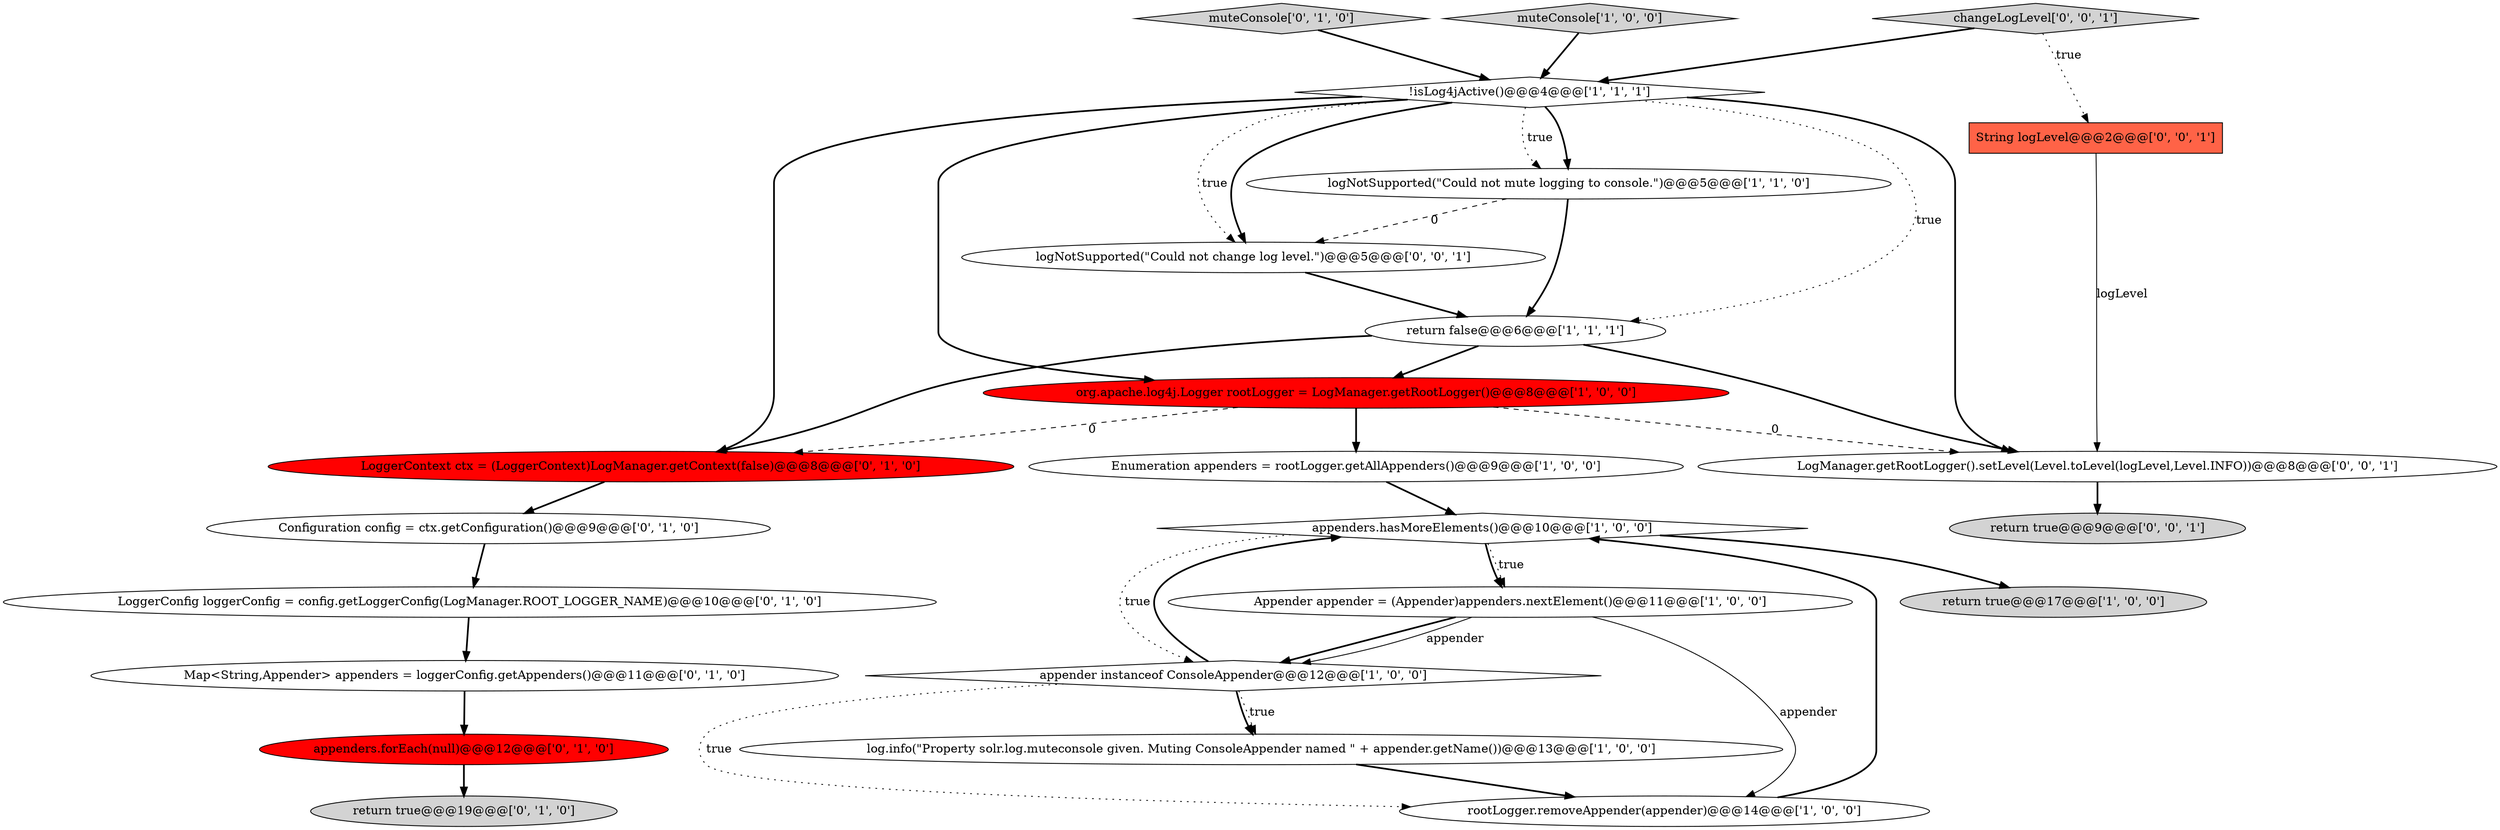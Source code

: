 digraph {
0 [style = filled, label = "org.apache.log4j.Logger rootLogger = LogManager.getRootLogger()@@@8@@@['1', '0', '0']", fillcolor = red, shape = ellipse image = "AAA1AAABBB1BBB"];
2 [style = filled, label = "logNotSupported(\"Could not mute logging to console.\")@@@5@@@['1', '1', '0']", fillcolor = white, shape = ellipse image = "AAA0AAABBB1BBB"];
10 [style = filled, label = "Appender appender = (Appender)appenders.nextElement()@@@11@@@['1', '0', '0']", fillcolor = white, shape = ellipse image = "AAA0AAABBB1BBB"];
17 [style = filled, label = "return true@@@19@@@['0', '1', '0']", fillcolor = lightgray, shape = ellipse image = "AAA0AAABBB2BBB"];
4 [style = filled, label = "appender instanceof ConsoleAppender@@@12@@@['1', '0', '0']", fillcolor = white, shape = diamond image = "AAA0AAABBB1BBB"];
20 [style = filled, label = "return true@@@9@@@['0', '0', '1']", fillcolor = lightgray, shape = ellipse image = "AAA0AAABBB3BBB"];
23 [style = filled, label = "LogManager.getRootLogger().setLevel(Level.toLevel(logLevel,Level.INFO))@@@8@@@['0', '0', '1']", fillcolor = white, shape = ellipse image = "AAA0AAABBB3BBB"];
16 [style = filled, label = "LoggerContext ctx = (LoggerContext)LogManager.getContext(false)@@@8@@@['0', '1', '0']", fillcolor = red, shape = ellipse image = "AAA1AAABBB2BBB"];
8 [style = filled, label = "return true@@@17@@@['1', '0', '0']", fillcolor = lightgray, shape = ellipse image = "AAA0AAABBB1BBB"];
1 [style = filled, label = "muteConsole['1', '0', '0']", fillcolor = lightgray, shape = diamond image = "AAA0AAABBB1BBB"];
15 [style = filled, label = "Map<String,Appender> appenders = loggerConfig.getAppenders()@@@11@@@['0', '1', '0']", fillcolor = white, shape = ellipse image = "AAA0AAABBB2BBB"];
21 [style = filled, label = "logNotSupported(\"Could not change log level.\")@@@5@@@['0', '0', '1']", fillcolor = white, shape = ellipse image = "AAA0AAABBB3BBB"];
3 [style = filled, label = "Enumeration appenders = rootLogger.getAllAppenders()@@@9@@@['1', '0', '0']", fillcolor = white, shape = ellipse image = "AAA0AAABBB1BBB"];
12 [style = filled, label = "appenders.forEach(null)@@@12@@@['0', '1', '0']", fillcolor = red, shape = ellipse image = "AAA1AAABBB2BBB"];
9 [style = filled, label = "log.info(\"Property solr.log.muteconsole given. Muting ConsoleAppender named \" + appender.getName())@@@13@@@['1', '0', '0']", fillcolor = white, shape = ellipse image = "AAA0AAABBB1BBB"];
14 [style = filled, label = "LoggerConfig loggerConfig = config.getLoggerConfig(LogManager.ROOT_LOGGER_NAME)@@@10@@@['0', '1', '0']", fillcolor = white, shape = ellipse image = "AAA0AAABBB2BBB"];
7 [style = filled, label = "rootLogger.removeAppender(appender)@@@14@@@['1', '0', '0']", fillcolor = white, shape = ellipse image = "AAA0AAABBB1BBB"];
6 [style = filled, label = "appenders.hasMoreElements()@@@10@@@['1', '0', '0']", fillcolor = white, shape = diamond image = "AAA0AAABBB1BBB"];
5 [style = filled, label = "!isLog4jActive()@@@4@@@['1', '1', '1']", fillcolor = white, shape = diamond image = "AAA0AAABBB1BBB"];
13 [style = filled, label = "Configuration config = ctx.getConfiguration()@@@9@@@['0', '1', '0']", fillcolor = white, shape = ellipse image = "AAA0AAABBB2BBB"];
22 [style = filled, label = "String logLevel@@@2@@@['0', '0', '1']", fillcolor = tomato, shape = box image = "AAA0AAABBB3BBB"];
18 [style = filled, label = "muteConsole['0', '1', '0']", fillcolor = lightgray, shape = diamond image = "AAA0AAABBB2BBB"];
19 [style = filled, label = "changeLogLevel['0', '0', '1']", fillcolor = lightgray, shape = diamond image = "AAA0AAABBB3BBB"];
11 [style = filled, label = "return false@@@6@@@['1', '1', '1']", fillcolor = white, shape = ellipse image = "AAA0AAABBB1BBB"];
1->5 [style = bold, label=""];
0->3 [style = bold, label=""];
4->9 [style = bold, label=""];
11->16 [style = bold, label=""];
16->13 [style = bold, label=""];
23->20 [style = bold, label=""];
5->23 [style = bold, label=""];
4->6 [style = bold, label=""];
0->23 [style = dashed, label="0"];
12->17 [style = bold, label=""];
0->16 [style = dashed, label="0"];
4->7 [style = dotted, label="true"];
3->6 [style = bold, label=""];
9->7 [style = bold, label=""];
5->16 [style = bold, label=""];
6->10 [style = dotted, label="true"];
5->21 [style = bold, label=""];
19->5 [style = bold, label=""];
5->2 [style = bold, label=""];
5->11 [style = dotted, label="true"];
11->0 [style = bold, label=""];
6->4 [style = dotted, label="true"];
5->0 [style = bold, label=""];
21->11 [style = bold, label=""];
2->21 [style = dashed, label="0"];
18->5 [style = bold, label=""];
6->10 [style = bold, label=""];
7->6 [style = bold, label=""];
6->8 [style = bold, label=""];
19->22 [style = dotted, label="true"];
10->4 [style = bold, label=""];
5->21 [style = dotted, label="true"];
14->15 [style = bold, label=""];
15->12 [style = bold, label=""];
10->4 [style = solid, label="appender"];
10->7 [style = solid, label="appender"];
4->9 [style = dotted, label="true"];
11->23 [style = bold, label=""];
13->14 [style = bold, label=""];
2->11 [style = bold, label=""];
22->23 [style = solid, label="logLevel"];
5->2 [style = dotted, label="true"];
}
